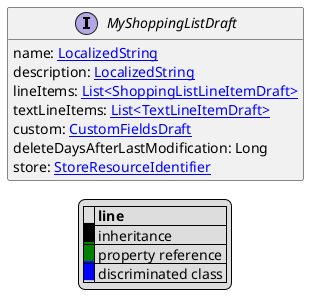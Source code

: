 @startuml

hide empty fields
hide empty methods
legend
|= |= line |
|<back:black>   </back>| inheritance |
|<back:green>   </back>| property reference |
|<back:blue>   </back>| discriminated class |
endlegend
interface MyShoppingListDraft [[MyShoppingListDraft.svg]]  {
    name: [[LocalizedString.svg LocalizedString]]
    description: [[LocalizedString.svg LocalizedString]]
    lineItems: [[ShoppingListLineItemDraft.svg List<ShoppingListLineItemDraft>]]
    textLineItems: [[TextLineItemDraft.svg List<TextLineItemDraft>]]
    custom: [[CustomFieldsDraft.svg CustomFieldsDraft]]
    deleteDaysAfterLastModification: Long
    store: [[StoreResourceIdentifier.svg StoreResourceIdentifier]]
}






@enduml

